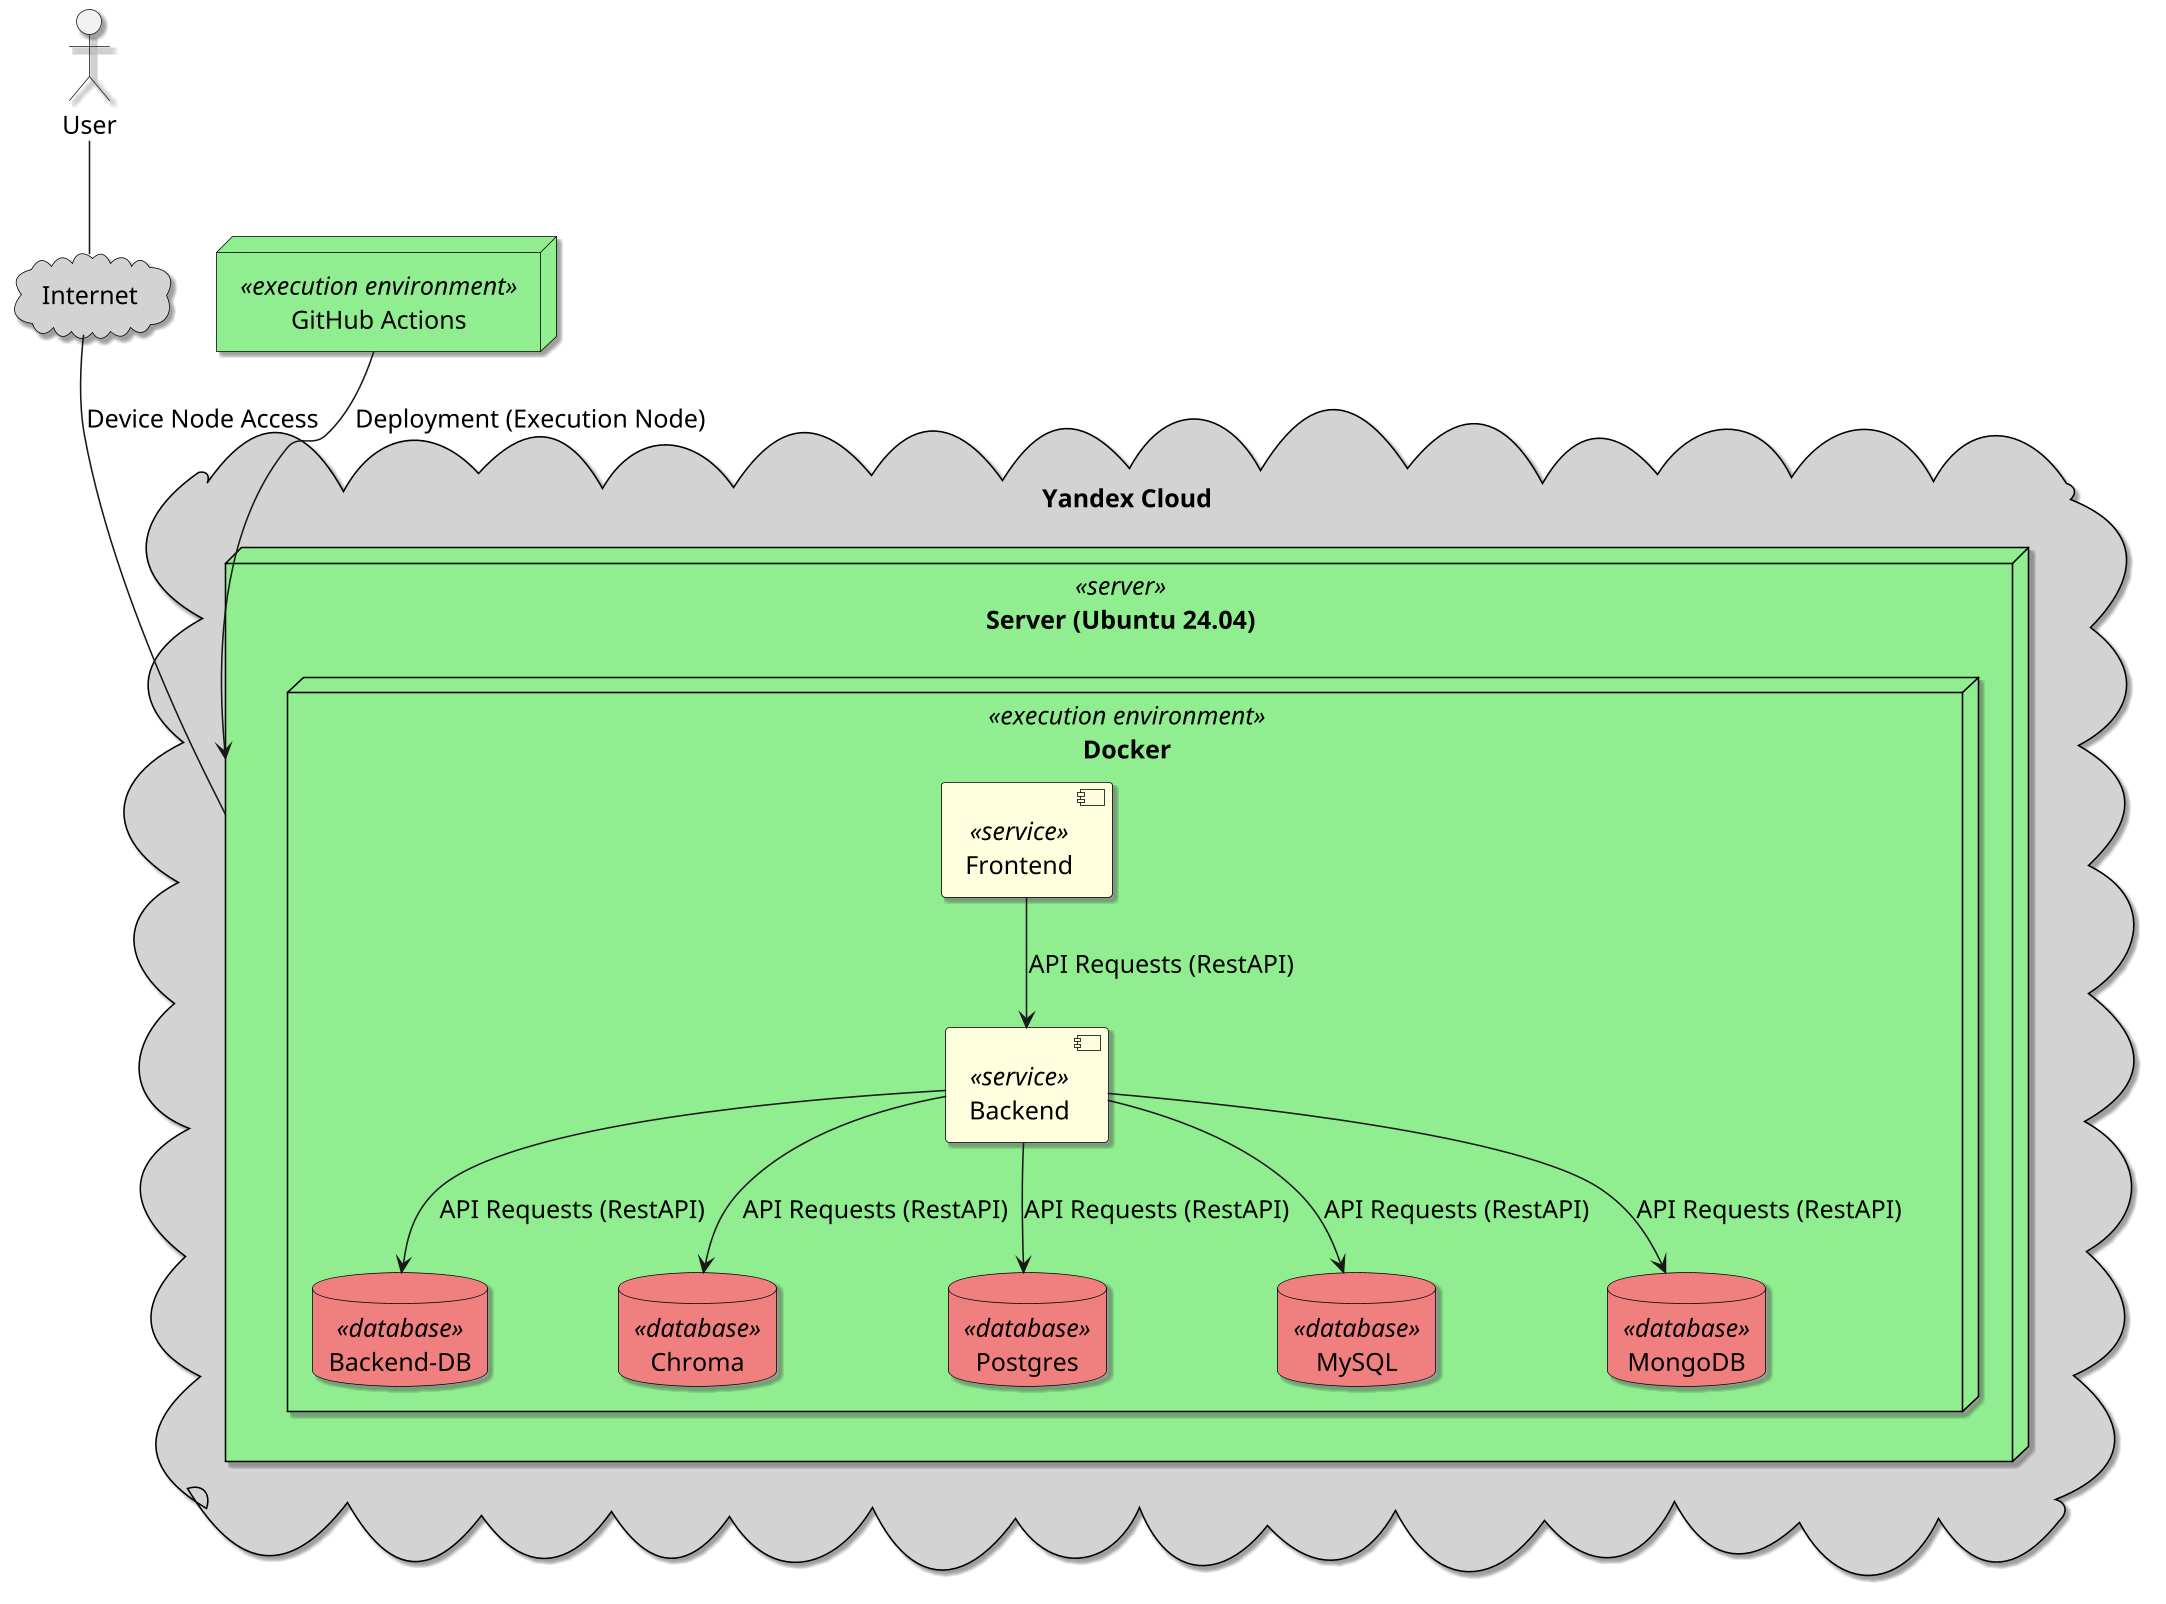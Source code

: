 @startuml
' Set skin parameters for a clean, non-handwritten style
skinparam shadowing true
skinparam defaultFontName "Courier New"
skinparam dpi 150
skinparam useBetaStyle true
skinparam package {
    BorderColor black
    FontColor black
    BackgroundColor #LightBlue
}
skinparam node {
    BorderColor black
    FontColor black
    BackgroundColor #LightGreen
}
skinparam cloud {
    BorderColor black
    FontColor black
    BackgroundColor #LightGray
}
skinparam component {
    BorderColor black
    FontColor black
    BackgroundColor #LightYellow
}
skinparam database {
    BorderColor black
    FontColor black
    BackgroundColor #LightCoral
}

' Increase default font size to make objects appear larger
skinparam defaultFontsize 16

' Define the User as an actor
actor "User" as user

' Define the Internet cloud
cloud "Internet" as internet

' Define the Yandex Cloud environment
cloud "Yandex Cloud" {
    ' Define the main Server node with Ubuntu 24.04 as a server
    node "Server (Ubuntu 24.04)" as server <<server>> {
        ' Define Docker as the execution environment
        node "Docker" as docker <<execution environment>> {
            ' Define Backend-DB as a database
            database "Backend-DB" as backendDb <<database>>
            ' Define Backend as a service component
            component "Backend" as backend <<service>>
            ' Define Chroma as a database
            database "Chroma" as chroma <<database>>
            ' Define Frontend as a service component
            component "Frontend" as frontend <<service>>
            database "Postgres" as postgres <<database>>
            database "MySQL" as mysql <<database>>
            database "MongoDB" as mongodb <<database>>
        }
    }
}

' Define the GitHub Actions as an execution environment
node "GitHub Actions" as githubActions <<execution environment>>

' Define the relationships between the components

' User interacts with the Internet
user -- internet

' Internet connects to the Server (acting as Device Node)
internet -- server : "Device Node Access"

' Server (acting as Execution Node) handles deployment
githubActions --> server : "Deployment (Execution Node)"

' Frontend sends API requests to Backend
frontend --> backend : "API Requests (RestAPI)"

' Backend communicates with other services via RestAPI
backend --> backendDb : "API Requests (RestAPI)"
backend --> chroma : "API Requests (RestAPI)"
backend --> postgres : "API Requests (RestAPI)"
backend --> mysql : "API Requests (RestAPI)"
backend --> mongodb : "API Requests (RestAPI)"

' Removed: Backend-DB handles user authentication
' backendDb -- "User Authentication"

@enduml
